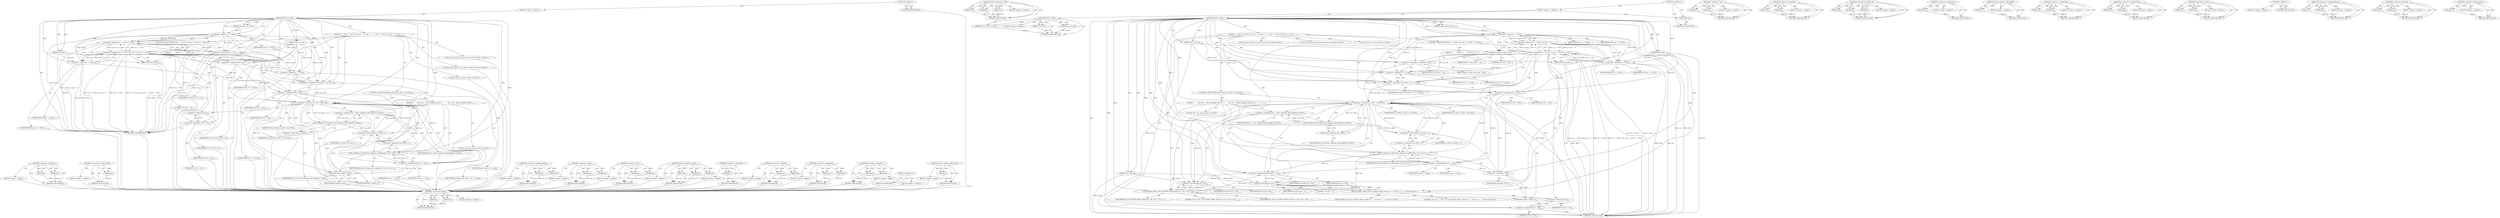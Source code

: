 digraph "&lt;operator&gt;.postIncrement" {
vulnerable_112 [label=<(METHOD,&lt;operator&gt;.lessThan)>];
vulnerable_113 [label=<(PARAM,p1)>];
vulnerable_114 [label=<(PARAM,p2)>];
vulnerable_115 [label=<(BLOCK,&lt;empty&gt;,&lt;empty&gt;)>];
vulnerable_116 [label=<(METHOD_RETURN,ANY)>];
vulnerable_136 [label=<(METHOD,&lt;operator&gt;.postIncrement)>];
vulnerable_137 [label=<(PARAM,p1)>];
vulnerable_138 [label=<(BLOCK,&lt;empty&gt;,&lt;empty&gt;)>];
vulnerable_139 [label=<(METHOD_RETURN,ANY)>];
vulnerable_6 [label=<(METHOD,&lt;global&gt;)<SUB>1</SUB>>];
vulnerable_7 [label=<(BLOCK,&lt;empty&gt;,&lt;empty&gt;)<SUB>1</SUB>>];
vulnerable_8 [label=<(METHOD,utf32_to_utf8)<SUB>1</SUB>>];
vulnerable_9 [label=<(PARAM,const char32_t* src)<SUB>1</SUB>>];
vulnerable_10 [label=<(PARAM,size_t src_len)<SUB>1</SUB>>];
vulnerable_11 [label=<(PARAM,char* dst)<SUB>1</SUB>>];
vulnerable_12 [label=<(BLOCK,{
     if (src == NULL || src_len == 0 || dst =...,{
     if (src == NULL || src_len == 0 || dst =...)<SUB>2</SUB>>];
vulnerable_13 [label=<(CONTROL_STRUCTURE,IF,if (src == NULL || src_len == 0 || dst == NULL))<SUB>3</SUB>>];
vulnerable_14 [label=<(&lt;operator&gt;.logicalOr,src == NULL || src_len == 0 || dst == NULL)<SUB>3</SUB>>];
vulnerable_15 [label=<(&lt;operator&gt;.logicalOr,src == NULL || src_len == 0)<SUB>3</SUB>>];
vulnerable_16 [label=<(&lt;operator&gt;.equals,src == NULL)<SUB>3</SUB>>];
vulnerable_17 [label=<(IDENTIFIER,src,src == NULL)<SUB>3</SUB>>];
vulnerable_18 [label=<(IDENTIFIER,NULL,src == NULL)<SUB>3</SUB>>];
vulnerable_19 [label=<(&lt;operator&gt;.equals,src_len == 0)<SUB>3</SUB>>];
vulnerable_20 [label=<(IDENTIFIER,src_len,src_len == 0)<SUB>3</SUB>>];
vulnerable_21 [label=<(LITERAL,0,src_len == 0)<SUB>3</SUB>>];
vulnerable_22 [label=<(&lt;operator&gt;.equals,dst == NULL)<SUB>3</SUB>>];
vulnerable_23 [label=<(IDENTIFIER,dst,dst == NULL)<SUB>3</SUB>>];
vulnerable_24 [label=<(IDENTIFIER,NULL,dst == NULL)<SUB>3</SUB>>];
vulnerable_25 [label=<(BLOCK,{
         return;
 },{
         return;
 })<SUB>3</SUB>>];
vulnerable_26 [label=<(RETURN,return;,return;)<SUB>4</SUB>>];
vulnerable_27 [label="<(LOCAL,const char32_t* cur_utf32: char32_t*)<SUB>7</SUB>>"];
vulnerable_28 [label=<(&lt;operator&gt;.assignment,*cur_utf32 = src)<SUB>7</SUB>>];
vulnerable_29 [label=<(IDENTIFIER,cur_utf32,*cur_utf32 = src)<SUB>7</SUB>>];
vulnerable_30 [label=<(IDENTIFIER,src,*cur_utf32 = src)<SUB>7</SUB>>];
vulnerable_31 [label="<(LOCAL,const char32_t* end_utf32: char32_t*)<SUB>8</SUB>>"];
vulnerable_32 [label=<(&lt;operator&gt;.assignment,*end_utf32 = src + src_len)<SUB>8</SUB>>];
vulnerable_33 [label=<(IDENTIFIER,end_utf32,*end_utf32 = src + src_len)<SUB>8</SUB>>];
vulnerable_34 [label=<(&lt;operator&gt;.addition,src + src_len)<SUB>8</SUB>>];
vulnerable_35 [label=<(IDENTIFIER,src,src + src_len)<SUB>8</SUB>>];
vulnerable_36 [label=<(IDENTIFIER,src_len,src + src_len)<SUB>8</SUB>>];
vulnerable_37 [label="<(LOCAL,char* cur: char*)<SUB>10</SUB>>"];
vulnerable_38 [label=<(&lt;operator&gt;.assignment,*cur = dst)<SUB>10</SUB>>];
vulnerable_39 [label=<(IDENTIFIER,cur,*cur = dst)<SUB>10</SUB>>];
vulnerable_40 [label=<(IDENTIFIER,dst,*cur = dst)<SUB>10</SUB>>];
vulnerable_41 [label=<(CONTROL_STRUCTURE,WHILE,while (cur_utf32 &lt; end_utf32))<SUB>11</SUB>>];
vulnerable_42 [label=<(&lt;operator&gt;.lessThan,cur_utf32 &lt; end_utf32)<SUB>11</SUB>>];
vulnerable_43 [label=<(IDENTIFIER,cur_utf32,cur_utf32 &lt; end_utf32)<SUB>11</SUB>>];
vulnerable_44 [label=<(IDENTIFIER,end_utf32,cur_utf32 &lt; end_utf32)<SUB>11</SUB>>];
vulnerable_45 [label=<(BLOCK,{
         size_t len = utf32_codepoint_utf8_le...,{
         size_t len = utf32_codepoint_utf8_le...)<SUB>11</SUB>>];
vulnerable_46 [label="<(LOCAL,size_t len: size_t)<SUB>12</SUB>>"];
vulnerable_47 [label=<(&lt;operator&gt;.assignment,len = utf32_codepoint_utf8_length(*cur_utf32))<SUB>12</SUB>>];
vulnerable_48 [label=<(IDENTIFIER,len,len = utf32_codepoint_utf8_length(*cur_utf32))<SUB>12</SUB>>];
vulnerable_49 [label=<(utf32_codepoint_utf8_length,utf32_codepoint_utf8_length(*cur_utf32))<SUB>12</SUB>>];
vulnerable_50 [label=<(&lt;operator&gt;.indirection,*cur_utf32)<SUB>12</SUB>>];
vulnerable_51 [label=<(IDENTIFIER,cur_utf32,utf32_codepoint_utf8_length(*cur_utf32))<SUB>12</SUB>>];
vulnerable_52 [label=<(utf32_codepoint_to_utf8,utf32_codepoint_to_utf8((uint8_t *)cur, *cur_ut...)<SUB>13</SUB>>];
vulnerable_53 [label=<(&lt;operator&gt;.cast,(uint8_t *)cur)<SUB>13</SUB>>];
vulnerable_54 [label=<(UNKNOWN,uint8_t *,uint8_t *)<SUB>13</SUB>>];
vulnerable_55 [label=<(IDENTIFIER,cur,(uint8_t *)cur)<SUB>13</SUB>>];
vulnerable_56 [label=<(&lt;operator&gt;.indirection,*cur_utf32++)<SUB>13</SUB>>];
vulnerable_57 [label=<(&lt;operator&gt;.postIncrement,cur_utf32++)<SUB>13</SUB>>];
vulnerable_58 [label=<(IDENTIFIER,cur_utf32,cur_utf32++)<SUB>13</SUB>>];
vulnerable_59 [label=<(IDENTIFIER,len,utf32_codepoint_to_utf8((uint8_t *)cur, *cur_ut...)<SUB>13</SUB>>];
vulnerable_60 [label=<(&lt;operator&gt;.assignmentPlus,cur += len)<SUB>14</SUB>>];
vulnerable_61 [label=<(IDENTIFIER,cur,cur += len)<SUB>14</SUB>>];
vulnerable_62 [label=<(IDENTIFIER,len,cur += len)<SUB>14</SUB>>];
vulnerable_63 [label=<(&lt;operator&gt;.assignment,*cur = '\0')<SUB>16</SUB>>];
vulnerable_64 [label=<(&lt;operator&gt;.indirection,*cur)<SUB>16</SUB>>];
vulnerable_65 [label=<(IDENTIFIER,cur,*cur = '\0')<SUB>16</SUB>>];
vulnerable_66 [label=<(LITERAL,'\0',*cur = '\0')<SUB>16</SUB>>];
vulnerable_67 [label=<(METHOD_RETURN,void)<SUB>1</SUB>>];
vulnerable_69 [label=<(METHOD_RETURN,ANY)<SUB>1</SUB>>];
vulnerable_140 [label=<(METHOD,&lt;operator&gt;.assignmentPlus)>];
vulnerable_141 [label=<(PARAM,p1)>];
vulnerable_142 [label=<(PARAM,p2)>];
vulnerable_143 [label=<(BLOCK,&lt;empty&gt;,&lt;empty&gt;)>];
vulnerable_144 [label=<(METHOD_RETURN,ANY)>];
vulnerable_97 [label=<(METHOD,&lt;operator&gt;.equals)>];
vulnerable_98 [label=<(PARAM,p1)>];
vulnerable_99 [label=<(PARAM,p2)>];
vulnerable_100 [label=<(BLOCK,&lt;empty&gt;,&lt;empty&gt;)>];
vulnerable_101 [label=<(METHOD_RETURN,ANY)>];
vulnerable_131 [label=<(METHOD,&lt;operator&gt;.cast)>];
vulnerable_132 [label=<(PARAM,p1)>];
vulnerable_133 [label=<(PARAM,p2)>];
vulnerable_134 [label=<(BLOCK,&lt;empty&gt;,&lt;empty&gt;)>];
vulnerable_135 [label=<(METHOD_RETURN,ANY)>];
vulnerable_125 [label=<(METHOD,utf32_codepoint_to_utf8)>];
vulnerable_126 [label=<(PARAM,p1)>];
vulnerable_127 [label=<(PARAM,p2)>];
vulnerable_128 [label=<(PARAM,p3)>];
vulnerable_129 [label=<(BLOCK,&lt;empty&gt;,&lt;empty&gt;)>];
vulnerable_130 [label=<(METHOD_RETURN,ANY)>];
vulnerable_121 [label=<(METHOD,&lt;operator&gt;.indirection)>];
vulnerable_122 [label=<(PARAM,p1)>];
vulnerable_123 [label=<(BLOCK,&lt;empty&gt;,&lt;empty&gt;)>];
vulnerable_124 [label=<(METHOD_RETURN,ANY)>];
vulnerable_107 [label=<(METHOD,&lt;operator&gt;.addition)>];
vulnerable_108 [label=<(PARAM,p1)>];
vulnerable_109 [label=<(PARAM,p2)>];
vulnerable_110 [label=<(BLOCK,&lt;empty&gt;,&lt;empty&gt;)>];
vulnerable_111 [label=<(METHOD_RETURN,ANY)>];
vulnerable_102 [label=<(METHOD,&lt;operator&gt;.assignment)>];
vulnerable_103 [label=<(PARAM,p1)>];
vulnerable_104 [label=<(PARAM,p2)>];
vulnerable_105 [label=<(BLOCK,&lt;empty&gt;,&lt;empty&gt;)>];
vulnerable_106 [label=<(METHOD_RETURN,ANY)>];
vulnerable_92 [label=<(METHOD,&lt;operator&gt;.logicalOr)>];
vulnerable_93 [label=<(PARAM,p1)>];
vulnerable_94 [label=<(PARAM,p2)>];
vulnerable_95 [label=<(BLOCK,&lt;empty&gt;,&lt;empty&gt;)>];
vulnerable_96 [label=<(METHOD_RETURN,ANY)>];
vulnerable_86 [label=<(METHOD,&lt;global&gt;)<SUB>1</SUB>>];
vulnerable_87 [label=<(BLOCK,&lt;empty&gt;,&lt;empty&gt;)>];
vulnerable_88 [label=<(METHOD_RETURN,ANY)>];
vulnerable_117 [label=<(METHOD,utf32_codepoint_utf8_length)>];
vulnerable_118 [label=<(PARAM,p1)>];
vulnerable_119 [label=<(BLOCK,&lt;empty&gt;,&lt;empty&gt;)>];
vulnerable_120 [label=<(METHOD_RETURN,ANY)>];
fixed_136 [label=<(METHOD,&lt;operator&gt;.addition)>];
fixed_137 [label=<(PARAM,p1)>];
fixed_138 [label=<(PARAM,p2)>];
fixed_139 [label=<(BLOCK,&lt;empty&gt;,&lt;empty&gt;)>];
fixed_140 [label=<(METHOD_RETURN,ANY)>];
fixed_160 [label=<(METHOD,utf32_codepoint_to_utf8)>];
fixed_161 [label=<(PARAM,p1)>];
fixed_162 [label=<(PARAM,p2)>];
fixed_163 [label=<(PARAM,p3)>];
fixed_164 [label=<(BLOCK,&lt;empty&gt;,&lt;empty&gt;)>];
fixed_165 [label=<(METHOD_RETURN,ANY)>];
fixed_6 [label=<(METHOD,&lt;global&gt;)<SUB>1</SUB>>];
fixed_7 [label=<(BLOCK,&lt;empty&gt;,&lt;empty&gt;)<SUB>1</SUB>>];
fixed_8 [label=<(METHOD,utf32_to_utf8)<SUB>1</SUB>>];
fixed_9 [label=<(PARAM,const char32_t* src)<SUB>1</SUB>>];
fixed_10 [label=<(PARAM,size_t src_len)<SUB>1</SUB>>];
fixed_11 [label=<(PARAM,char* dst)<SUB>1</SUB>>];
fixed_12 [label=<(BLOCK,&lt;empty&gt;,&lt;empty&gt;)>];
fixed_13 [label=<(METHOD_RETURN,void)<SUB>1</SUB>>];
fixed_15 [label=<(UNKNOWN,),))<SUB>1</SUB>>];
fixed_16 [label=<(METHOD,utf32_to_utf8)<SUB>2</SUB>>];
fixed_17 [label=<(PARAM,const char32_t* src)<SUB>2</SUB>>];
fixed_18 [label=<(PARAM,size_t src_len)<SUB>2</SUB>>];
fixed_19 [label=<(PARAM,char* dst)<SUB>2</SUB>>];
fixed_20 [label=<(PARAM,size_t dst_len)<SUB>2</SUB>>];
fixed_21 [label=<(BLOCK,{
     if (src == NULL || src_len == 0 || dst =...,{
     if (src == NULL || src_len == 0 || dst =...)<SUB>3</SUB>>];
fixed_22 [label=<(CONTROL_STRUCTURE,IF,if (src == NULL || src_len == 0 || dst == NULL))<SUB>4</SUB>>];
fixed_23 [label=<(&lt;operator&gt;.logicalOr,src == NULL || src_len == 0 || dst == NULL)<SUB>4</SUB>>];
fixed_24 [label=<(&lt;operator&gt;.logicalOr,src == NULL || src_len == 0)<SUB>4</SUB>>];
fixed_25 [label=<(&lt;operator&gt;.equals,src == NULL)<SUB>4</SUB>>];
fixed_26 [label=<(IDENTIFIER,src,src == NULL)<SUB>4</SUB>>];
fixed_27 [label=<(IDENTIFIER,NULL,src == NULL)<SUB>4</SUB>>];
fixed_28 [label=<(&lt;operator&gt;.equals,src_len == 0)<SUB>4</SUB>>];
fixed_29 [label=<(IDENTIFIER,src_len,src_len == 0)<SUB>4</SUB>>];
fixed_30 [label=<(LITERAL,0,src_len == 0)<SUB>4</SUB>>];
fixed_31 [label=<(&lt;operator&gt;.equals,dst == NULL)<SUB>4</SUB>>];
fixed_32 [label=<(IDENTIFIER,dst,dst == NULL)<SUB>4</SUB>>];
fixed_33 [label=<(IDENTIFIER,NULL,dst == NULL)<SUB>4</SUB>>];
fixed_34 [label=<(BLOCK,{
         return;
 },{
         return;
 })<SUB>4</SUB>>];
fixed_35 [label=<(RETURN,return;,return;)<SUB>5</SUB>>];
fixed_36 [label="<(LOCAL,const char32_t* cur_utf32: char32_t*)<SUB>8</SUB>>"];
fixed_37 [label=<(&lt;operator&gt;.assignment,*cur_utf32 = src)<SUB>8</SUB>>];
fixed_38 [label=<(IDENTIFIER,cur_utf32,*cur_utf32 = src)<SUB>8</SUB>>];
fixed_39 [label=<(IDENTIFIER,src,*cur_utf32 = src)<SUB>8</SUB>>];
fixed_40 [label="<(LOCAL,const char32_t* end_utf32: char32_t*)<SUB>9</SUB>>"];
fixed_41 [label=<(&lt;operator&gt;.assignment,*end_utf32 = src + src_len)<SUB>9</SUB>>];
fixed_42 [label=<(IDENTIFIER,end_utf32,*end_utf32 = src + src_len)<SUB>9</SUB>>];
fixed_43 [label=<(&lt;operator&gt;.addition,src + src_len)<SUB>9</SUB>>];
fixed_44 [label=<(IDENTIFIER,src,src + src_len)<SUB>9</SUB>>];
fixed_45 [label=<(IDENTIFIER,src_len,src + src_len)<SUB>9</SUB>>];
fixed_46 [label="<(LOCAL,char* cur: char*)<SUB>11</SUB>>"];
fixed_47 [label=<(&lt;operator&gt;.assignment,*cur = dst)<SUB>11</SUB>>];
fixed_48 [label=<(IDENTIFIER,cur,*cur = dst)<SUB>11</SUB>>];
fixed_49 [label=<(IDENTIFIER,dst,*cur = dst)<SUB>11</SUB>>];
fixed_50 [label=<(CONTROL_STRUCTURE,WHILE,while (cur_utf32 &lt; end_utf32))<SUB>12</SUB>>];
fixed_51 [label=<(&lt;operator&gt;.lessThan,cur_utf32 &lt; end_utf32)<SUB>12</SUB>>];
fixed_52 [label=<(IDENTIFIER,cur_utf32,cur_utf32 &lt; end_utf32)<SUB>12</SUB>>];
fixed_53 [label=<(IDENTIFIER,end_utf32,cur_utf32 &lt; end_utf32)<SUB>12</SUB>>];
fixed_54 [label=<(BLOCK,{
         size_t len = utf32_codepoint_utf8_le...,{
         size_t len = utf32_codepoint_utf8_le...)<SUB>12</SUB>>];
fixed_55 [label="<(LOCAL,size_t len: size_t)<SUB>13</SUB>>"];
fixed_56 [label=<(&lt;operator&gt;.assignment,len = utf32_codepoint_utf8_length(*cur_utf32))<SUB>13</SUB>>];
fixed_57 [label=<(IDENTIFIER,len,len = utf32_codepoint_utf8_length(*cur_utf32))<SUB>13</SUB>>];
fixed_58 [label=<(utf32_codepoint_utf8_length,utf32_codepoint_utf8_length(*cur_utf32))<SUB>13</SUB>>];
fixed_59 [label=<(&lt;operator&gt;.indirection,*cur_utf32)<SUB>13</SUB>>];
fixed_60 [label=<(IDENTIFIER,cur_utf32,utf32_codepoint_utf8_length(*cur_utf32))<SUB>13</SUB>>];
fixed_61 [label=<(LOG_ALWAYS_FATAL_IF,LOG_ALWAYS_FATAL_IF(dst_len &lt; len, &quot;%zu &lt; %zu&quot;,...)<SUB>14</SUB>>];
fixed_62 [label=<(&lt;operator&gt;.lessThan,dst_len &lt; len)<SUB>14</SUB>>];
fixed_63 [label=<(IDENTIFIER,dst_len,dst_len &lt; len)<SUB>14</SUB>>];
fixed_64 [label=<(IDENTIFIER,len,dst_len &lt; len)<SUB>14</SUB>>];
fixed_65 [label=<(LITERAL,&quot;%zu &lt; %zu&quot;,LOG_ALWAYS_FATAL_IF(dst_len &lt; len, &quot;%zu &lt; %zu&quot;,...)<SUB>14</SUB>>];
fixed_66 [label=<(IDENTIFIER,dst_len,LOG_ALWAYS_FATAL_IF(dst_len &lt; len, &quot;%zu &lt; %zu&quot;,...)<SUB>14</SUB>>];
fixed_67 [label=<(IDENTIFIER,len,LOG_ALWAYS_FATAL_IF(dst_len &lt; len, &quot;%zu &lt; %zu&quot;,...)<SUB>14</SUB>>];
fixed_68 [label=<(utf32_codepoint_to_utf8,utf32_codepoint_to_utf8((uint8_t *)cur, *cur_ut...)<SUB>15</SUB>>];
fixed_69 [label=<(&lt;operator&gt;.cast,(uint8_t *)cur)<SUB>15</SUB>>];
fixed_70 [label=<(UNKNOWN,uint8_t *,uint8_t *)<SUB>15</SUB>>];
fixed_71 [label=<(IDENTIFIER,cur,(uint8_t *)cur)<SUB>15</SUB>>];
fixed_72 [label=<(&lt;operator&gt;.indirection,*cur_utf32++)<SUB>15</SUB>>];
fixed_73 [label=<(&lt;operator&gt;.postIncrement,cur_utf32++)<SUB>15</SUB>>];
fixed_74 [label=<(IDENTIFIER,cur_utf32,cur_utf32++)<SUB>15</SUB>>];
fixed_75 [label=<(IDENTIFIER,len,utf32_codepoint_to_utf8((uint8_t *)cur, *cur_ut...)<SUB>15</SUB>>];
fixed_76 [label=<(&lt;operator&gt;.assignmentPlus,cur += len)<SUB>16</SUB>>];
fixed_77 [label=<(IDENTIFIER,cur,cur += len)<SUB>16</SUB>>];
fixed_78 [label=<(IDENTIFIER,len,cur += len)<SUB>16</SUB>>];
fixed_79 [label=<(&lt;operator&gt;.assignmentMinus,dst_len -= len)<SUB>17</SUB>>];
fixed_80 [label=<(IDENTIFIER,dst_len,dst_len -= len)<SUB>17</SUB>>];
fixed_81 [label=<(IDENTIFIER,len,dst_len -= len)<SUB>17</SUB>>];
fixed_82 [label="<(LOG_ALWAYS_FATAL_IF,LOG_ALWAYS_FATAL_IF(dst_len &lt; 1, &quot;dst_len &lt; 1: ...)<SUB>19</SUB>>"];
fixed_83 [label=<(&lt;operator&gt;.lessThan,dst_len &lt; 1)<SUB>19</SUB>>];
fixed_84 [label=<(IDENTIFIER,dst_len,dst_len &lt; 1)<SUB>19</SUB>>];
fixed_85 [label=<(LITERAL,1,dst_len &lt; 1)<SUB>19</SUB>>];
fixed_86 [label="<(LITERAL,&quot;dst_len &lt; 1: %zu &lt; 1&quot;,LOG_ALWAYS_FATAL_IF(dst_len &lt; 1, &quot;dst_len &lt; 1: ...)<SUB>19</SUB>>"];
fixed_87 [label="<(IDENTIFIER,dst_len,LOG_ALWAYS_FATAL_IF(dst_len &lt; 1, &quot;dst_len &lt; 1: ...)<SUB>19</SUB>>"];
fixed_88 [label=<(&lt;operator&gt;.assignment,*cur = '\0')<SUB>20</SUB>>];
fixed_89 [label=<(&lt;operator&gt;.indirection,*cur)<SUB>20</SUB>>];
fixed_90 [label=<(IDENTIFIER,cur,*cur = '\0')<SUB>20</SUB>>];
fixed_91 [label=<(LITERAL,'\0',*cur = '\0')<SUB>20</SUB>>];
fixed_92 [label=<(METHOD_RETURN,void)<SUB>2</SUB>>];
fixed_94 [label=<(METHOD_RETURN,ANY)<SUB>1</SUB>>];
fixed_166 [label=<(METHOD,&lt;operator&gt;.cast)>];
fixed_167 [label=<(PARAM,p1)>];
fixed_168 [label=<(PARAM,p2)>];
fixed_169 [label=<(BLOCK,&lt;empty&gt;,&lt;empty&gt;)>];
fixed_170 [label=<(METHOD_RETURN,ANY)>];
fixed_121 [label=<(METHOD,&lt;operator&gt;.logicalOr)>];
fixed_122 [label=<(PARAM,p1)>];
fixed_123 [label=<(PARAM,p2)>];
fixed_124 [label=<(BLOCK,&lt;empty&gt;,&lt;empty&gt;)>];
fixed_125 [label=<(METHOD_RETURN,ANY)>];
fixed_154 [label=<(METHOD,LOG_ALWAYS_FATAL_IF)>];
fixed_155 [label=<(PARAM,p1)>];
fixed_156 [label=<(PARAM,p2)>];
fixed_157 [label=<(PARAM,p3)>];
fixed_158 [label=<(BLOCK,&lt;empty&gt;,&lt;empty&gt;)>];
fixed_159 [label=<(METHOD_RETURN,ANY)>];
fixed_150 [label=<(METHOD,&lt;operator&gt;.indirection)>];
fixed_151 [label=<(PARAM,p1)>];
fixed_152 [label=<(BLOCK,&lt;empty&gt;,&lt;empty&gt;)>];
fixed_153 [label=<(METHOD_RETURN,ANY)>];
fixed_146 [label=<(METHOD,utf32_codepoint_utf8_length)>];
fixed_147 [label=<(PARAM,p1)>];
fixed_148 [label=<(BLOCK,&lt;empty&gt;,&lt;empty&gt;)>];
fixed_149 [label=<(METHOD_RETURN,ANY)>];
fixed_131 [label=<(METHOD,&lt;operator&gt;.assignment)>];
fixed_132 [label=<(PARAM,p1)>];
fixed_133 [label=<(PARAM,p2)>];
fixed_134 [label=<(BLOCK,&lt;empty&gt;,&lt;empty&gt;)>];
fixed_135 [label=<(METHOD_RETURN,ANY)>];
fixed_175 [label=<(METHOD,&lt;operator&gt;.assignmentPlus)>];
fixed_176 [label=<(PARAM,p1)>];
fixed_177 [label=<(PARAM,p2)>];
fixed_178 [label=<(BLOCK,&lt;empty&gt;,&lt;empty&gt;)>];
fixed_179 [label=<(METHOD_RETURN,ANY)>];
fixed_126 [label=<(METHOD,&lt;operator&gt;.equals)>];
fixed_127 [label=<(PARAM,p1)>];
fixed_128 [label=<(PARAM,p2)>];
fixed_129 [label=<(BLOCK,&lt;empty&gt;,&lt;empty&gt;)>];
fixed_130 [label=<(METHOD_RETURN,ANY)>];
fixed_115 [label=<(METHOD,&lt;global&gt;)<SUB>1</SUB>>];
fixed_116 [label=<(BLOCK,&lt;empty&gt;,&lt;empty&gt;)>];
fixed_117 [label=<(METHOD_RETURN,ANY)>];
fixed_180 [label=<(METHOD,&lt;operator&gt;.assignmentMinus)>];
fixed_181 [label=<(PARAM,p1)>];
fixed_182 [label=<(PARAM,p2)>];
fixed_183 [label=<(BLOCK,&lt;empty&gt;,&lt;empty&gt;)>];
fixed_184 [label=<(METHOD_RETURN,ANY)>];
fixed_141 [label=<(METHOD,&lt;operator&gt;.lessThan)>];
fixed_142 [label=<(PARAM,p1)>];
fixed_143 [label=<(PARAM,p2)>];
fixed_144 [label=<(BLOCK,&lt;empty&gt;,&lt;empty&gt;)>];
fixed_145 [label=<(METHOD_RETURN,ANY)>];
fixed_171 [label=<(METHOD,&lt;operator&gt;.postIncrement)>];
fixed_172 [label=<(PARAM,p1)>];
fixed_173 [label=<(BLOCK,&lt;empty&gt;,&lt;empty&gt;)>];
fixed_174 [label=<(METHOD_RETURN,ANY)>];
vulnerable_112 -> vulnerable_113  [key=0, label="AST: "];
vulnerable_112 -> vulnerable_113  [key=1, label="DDG: "];
vulnerable_112 -> vulnerable_115  [key=0, label="AST: "];
vulnerable_112 -> vulnerable_114  [key=0, label="AST: "];
vulnerable_112 -> vulnerable_114  [key=1, label="DDG: "];
vulnerable_112 -> vulnerable_116  [key=0, label="AST: "];
vulnerable_112 -> vulnerable_116  [key=1, label="CFG: "];
vulnerable_113 -> vulnerable_116  [key=0, label="DDG: p1"];
vulnerable_114 -> vulnerable_116  [key=0, label="DDG: p2"];
vulnerable_115 -> fixed_136  [key=0];
vulnerable_116 -> fixed_136  [key=0];
vulnerable_136 -> vulnerable_137  [key=0, label="AST: "];
vulnerable_136 -> vulnerable_137  [key=1, label="DDG: "];
vulnerable_136 -> vulnerable_138  [key=0, label="AST: "];
vulnerable_136 -> vulnerable_139  [key=0, label="AST: "];
vulnerable_136 -> vulnerable_139  [key=1, label="CFG: "];
vulnerable_137 -> vulnerable_139  [key=0, label="DDG: p1"];
vulnerable_138 -> fixed_136  [key=0];
vulnerable_139 -> fixed_136  [key=0];
vulnerable_6 -> vulnerable_7  [key=0, label="AST: "];
vulnerable_6 -> vulnerable_69  [key=0, label="AST: "];
vulnerable_6 -> vulnerable_69  [key=1, label="CFG: "];
vulnerable_7 -> vulnerable_8  [key=0, label="AST: "];
vulnerable_8 -> vulnerable_9  [key=0, label="AST: "];
vulnerable_8 -> vulnerable_9  [key=1, label="DDG: "];
vulnerable_8 -> vulnerable_10  [key=0, label="AST: "];
vulnerable_8 -> vulnerable_10  [key=1, label="DDG: "];
vulnerable_8 -> vulnerable_11  [key=0, label="AST: "];
vulnerable_8 -> vulnerable_11  [key=1, label="DDG: "];
vulnerable_8 -> vulnerable_12  [key=0, label="AST: "];
vulnerable_8 -> vulnerable_67  [key=0, label="AST: "];
vulnerable_8 -> vulnerable_16  [key=0, label="CFG: "];
vulnerable_8 -> vulnerable_16  [key=1, label="DDG: "];
vulnerable_8 -> vulnerable_28  [key=0, label="DDG: "];
vulnerable_8 -> vulnerable_32  [key=0, label="DDG: "];
vulnerable_8 -> vulnerable_38  [key=0, label="DDG: "];
vulnerable_8 -> vulnerable_63  [key=0, label="DDG: "];
vulnerable_8 -> vulnerable_26  [key=0, label="DDG: "];
vulnerable_8 -> vulnerable_34  [key=0, label="DDG: "];
vulnerable_8 -> vulnerable_42  [key=0, label="DDG: "];
vulnerable_8 -> vulnerable_60  [key=0, label="DDG: "];
vulnerable_8 -> vulnerable_22  [key=0, label="DDG: "];
vulnerable_8 -> vulnerable_52  [key=0, label="DDG: "];
vulnerable_8 -> vulnerable_19  [key=0, label="DDG: "];
vulnerable_8 -> vulnerable_53  [key=0, label="DDG: "];
vulnerable_8 -> vulnerable_57  [key=0, label="DDG: "];
vulnerable_9 -> vulnerable_16  [key=0, label="DDG: src"];
vulnerable_10 -> vulnerable_67  [key=0, label="DDG: src_len"];
vulnerable_10 -> vulnerable_32  [key=0, label="DDG: src_len"];
vulnerable_10 -> vulnerable_34  [key=0, label="DDG: src_len"];
vulnerable_10 -> vulnerable_19  [key=0, label="DDG: src_len"];
vulnerable_11 -> vulnerable_67  [key=0, label="DDG: dst"];
vulnerable_11 -> vulnerable_38  [key=0, label="DDG: dst"];
vulnerable_11 -> vulnerable_22  [key=0, label="DDG: dst"];
vulnerable_12 -> vulnerable_13  [key=0, label="AST: "];
vulnerable_12 -> vulnerable_27  [key=0, label="AST: "];
vulnerable_12 -> vulnerable_28  [key=0, label="AST: "];
vulnerable_12 -> vulnerable_31  [key=0, label="AST: "];
vulnerable_12 -> vulnerable_32  [key=0, label="AST: "];
vulnerable_12 -> vulnerable_37  [key=0, label="AST: "];
vulnerable_12 -> vulnerable_38  [key=0, label="AST: "];
vulnerable_12 -> vulnerable_41  [key=0, label="AST: "];
vulnerable_12 -> vulnerable_63  [key=0, label="AST: "];
vulnerable_13 -> vulnerable_14  [key=0, label="AST: "];
vulnerable_13 -> vulnerable_25  [key=0, label="AST: "];
vulnerable_14 -> vulnerable_15  [key=0, label="AST: "];
vulnerable_14 -> vulnerable_22  [key=0, label="AST: "];
vulnerable_14 -> vulnerable_26  [key=0, label="CFG: "];
vulnerable_14 -> vulnerable_26  [key=1, label="CDG: "];
vulnerable_14 -> vulnerable_28  [key=0, label="CFG: "];
vulnerable_14 -> vulnerable_28  [key=1, label="CDG: "];
vulnerable_14 -> vulnerable_67  [key=0, label="DDG: src == NULL || src_len == 0"];
vulnerable_14 -> vulnerable_67  [key=1, label="DDG: dst == NULL"];
vulnerable_14 -> vulnerable_67  [key=2, label="DDG: src == NULL || src_len == 0 || dst == NULL"];
vulnerable_14 -> vulnerable_34  [key=0, label="CDG: "];
vulnerable_14 -> vulnerable_32  [key=0, label="CDG: "];
vulnerable_14 -> vulnerable_64  [key=0, label="CDG: "];
vulnerable_14 -> vulnerable_42  [key=0, label="CDG: "];
vulnerable_14 -> vulnerable_38  [key=0, label="CDG: "];
vulnerable_14 -> vulnerable_63  [key=0, label="CDG: "];
vulnerable_15 -> vulnerable_16  [key=0, label="AST: "];
vulnerable_15 -> vulnerable_19  [key=0, label="AST: "];
vulnerable_15 -> vulnerable_14  [key=0, label="CFG: "];
vulnerable_15 -> vulnerable_14  [key=1, label="DDG: src == NULL"];
vulnerable_15 -> vulnerable_14  [key=2, label="DDG: src_len == 0"];
vulnerable_15 -> vulnerable_22  [key=0, label="CFG: "];
vulnerable_15 -> vulnerable_22  [key=1, label="CDG: "];
vulnerable_15 -> vulnerable_67  [key=0, label="DDG: src == NULL"];
vulnerable_15 -> vulnerable_67  [key=1, label="DDG: src_len == 0"];
vulnerable_16 -> vulnerable_17  [key=0, label="AST: "];
vulnerable_16 -> vulnerable_18  [key=0, label="AST: "];
vulnerable_16 -> vulnerable_15  [key=0, label="CFG: "];
vulnerable_16 -> vulnerable_15  [key=1, label="DDG: src"];
vulnerable_16 -> vulnerable_15  [key=2, label="DDG: NULL"];
vulnerable_16 -> vulnerable_19  [key=0, label="CFG: "];
vulnerable_16 -> vulnerable_19  [key=1, label="CDG: "];
vulnerable_16 -> vulnerable_67  [key=0, label="DDG: src"];
vulnerable_16 -> vulnerable_67  [key=1, label="DDG: NULL"];
vulnerable_16 -> vulnerable_28  [key=0, label="DDG: src"];
vulnerable_16 -> vulnerable_32  [key=0, label="DDG: src"];
vulnerable_16 -> vulnerable_34  [key=0, label="DDG: src"];
vulnerable_16 -> vulnerable_22  [key=0, label="DDG: NULL"];
vulnerable_17 -> fixed_136  [key=0];
vulnerable_18 -> fixed_136  [key=0];
vulnerable_19 -> vulnerable_20  [key=0, label="AST: "];
vulnerable_19 -> vulnerable_21  [key=0, label="AST: "];
vulnerable_19 -> vulnerable_15  [key=0, label="CFG: "];
vulnerable_19 -> vulnerable_15  [key=1, label="DDG: src_len"];
vulnerable_19 -> vulnerable_15  [key=2, label="DDG: 0"];
vulnerable_19 -> vulnerable_67  [key=0, label="DDG: src_len"];
vulnerable_19 -> vulnerable_32  [key=0, label="DDG: src_len"];
vulnerable_19 -> vulnerable_34  [key=0, label="DDG: src_len"];
vulnerable_20 -> fixed_136  [key=0];
vulnerable_21 -> fixed_136  [key=0];
vulnerable_22 -> vulnerable_23  [key=0, label="AST: "];
vulnerable_22 -> vulnerable_24  [key=0, label="AST: "];
vulnerable_22 -> vulnerable_14  [key=0, label="CFG: "];
vulnerable_22 -> vulnerable_14  [key=1, label="DDG: dst"];
vulnerable_22 -> vulnerable_14  [key=2, label="DDG: NULL"];
vulnerable_22 -> vulnerable_67  [key=0, label="DDG: dst"];
vulnerable_22 -> vulnerable_67  [key=1, label="DDG: NULL"];
vulnerable_22 -> vulnerable_38  [key=0, label="DDG: dst"];
vulnerable_23 -> fixed_136  [key=0];
vulnerable_24 -> fixed_136  [key=0];
vulnerable_25 -> vulnerable_26  [key=0, label="AST: "];
vulnerable_26 -> vulnerable_67  [key=0, label="CFG: "];
vulnerable_26 -> vulnerable_67  [key=1, label="DDG: &lt;RET&gt;"];
vulnerable_27 -> fixed_136  [key=0];
vulnerable_28 -> vulnerable_29  [key=0, label="AST: "];
vulnerable_28 -> vulnerable_30  [key=0, label="AST: "];
vulnerable_28 -> vulnerable_34  [key=0, label="CFG: "];
vulnerable_28 -> vulnerable_42  [key=0, label="DDG: cur_utf32"];
vulnerable_29 -> fixed_136  [key=0];
vulnerable_30 -> fixed_136  [key=0];
vulnerable_31 -> fixed_136  [key=0];
vulnerable_32 -> vulnerable_33  [key=0, label="AST: "];
vulnerable_32 -> vulnerable_34  [key=0, label="AST: "];
vulnerable_32 -> vulnerable_38  [key=0, label="CFG: "];
vulnerable_32 -> vulnerable_42  [key=0, label="DDG: end_utf32"];
vulnerable_33 -> fixed_136  [key=0];
vulnerable_34 -> vulnerable_35  [key=0, label="AST: "];
vulnerable_34 -> vulnerable_36  [key=0, label="AST: "];
vulnerable_34 -> vulnerable_32  [key=0, label="CFG: "];
vulnerable_35 -> fixed_136  [key=0];
vulnerable_36 -> fixed_136  [key=0];
vulnerable_37 -> fixed_136  [key=0];
vulnerable_38 -> vulnerable_39  [key=0, label="AST: "];
vulnerable_38 -> vulnerable_40  [key=0, label="AST: "];
vulnerable_38 -> vulnerable_42  [key=0, label="CFG: "];
vulnerable_38 -> vulnerable_52  [key=0, label="DDG: cur"];
vulnerable_38 -> vulnerable_60  [key=0, label="DDG: cur"];
vulnerable_38 -> vulnerable_53  [key=0, label="DDG: cur"];
vulnerable_39 -> fixed_136  [key=0];
vulnerable_40 -> fixed_136  [key=0];
vulnerable_41 -> vulnerable_42  [key=0, label="AST: "];
vulnerable_41 -> vulnerable_45  [key=0, label="AST: "];
vulnerable_42 -> vulnerable_43  [key=0, label="AST: "];
vulnerable_42 -> vulnerable_44  [key=0, label="AST: "];
vulnerable_42 -> vulnerable_50  [key=0, label="CFG: "];
vulnerable_42 -> vulnerable_50  [key=1, label="CDG: "];
vulnerable_42 -> vulnerable_64  [key=0, label="CFG: "];
vulnerable_42 -> vulnerable_57  [key=0, label="DDG: cur_utf32"];
vulnerable_42 -> vulnerable_57  [key=1, label="CDG: "];
vulnerable_42 -> vulnerable_47  [key=0, label="CDG: "];
vulnerable_42 -> vulnerable_49  [key=0, label="CDG: "];
vulnerable_42 -> vulnerable_60  [key=0, label="CDG: "];
vulnerable_42 -> vulnerable_42  [key=0, label="CDG: "];
vulnerable_42 -> vulnerable_52  [key=0, label="CDG: "];
vulnerable_42 -> vulnerable_53  [key=0, label="CDG: "];
vulnerable_42 -> vulnerable_56  [key=0, label="CDG: "];
vulnerable_42 -> vulnerable_54  [key=0, label="CDG: "];
vulnerable_43 -> fixed_136  [key=0];
vulnerable_44 -> fixed_136  [key=0];
vulnerable_45 -> vulnerable_46  [key=0, label="AST: "];
vulnerable_45 -> vulnerable_47  [key=0, label="AST: "];
vulnerable_45 -> vulnerable_52  [key=0, label="AST: "];
vulnerable_45 -> vulnerable_60  [key=0, label="AST: "];
vulnerable_46 -> fixed_136  [key=0];
vulnerable_47 -> vulnerable_48  [key=0, label="AST: "];
vulnerable_47 -> vulnerable_49  [key=0, label="AST: "];
vulnerable_47 -> vulnerable_54  [key=0, label="CFG: "];
vulnerable_47 -> vulnerable_52  [key=0, label="DDG: len"];
vulnerable_48 -> fixed_136  [key=0];
vulnerable_49 -> vulnerable_50  [key=0, label="AST: "];
vulnerable_49 -> vulnerable_47  [key=0, label="CFG: "];
vulnerable_49 -> vulnerable_47  [key=1, label="DDG: *cur_utf32"];
vulnerable_49 -> vulnerable_42  [key=0, label="DDG: *cur_utf32"];
vulnerable_49 -> vulnerable_57  [key=0, label="DDG: *cur_utf32"];
vulnerable_50 -> vulnerable_51  [key=0, label="AST: "];
vulnerable_50 -> vulnerable_49  [key=0, label="CFG: "];
vulnerable_51 -> fixed_136  [key=0];
vulnerable_52 -> vulnerable_53  [key=0, label="AST: "];
vulnerable_52 -> vulnerable_56  [key=0, label="AST: "];
vulnerable_52 -> vulnerable_59  [key=0, label="AST: "];
vulnerable_52 -> vulnerable_60  [key=0, label="CFG: "];
vulnerable_52 -> vulnerable_60  [key=1, label="DDG: len"];
vulnerable_53 -> vulnerable_54  [key=0, label="AST: "];
vulnerable_53 -> vulnerable_55  [key=0, label="AST: "];
vulnerable_53 -> vulnerable_57  [key=0, label="CFG: "];
vulnerable_54 -> vulnerable_53  [key=0, label="CFG: "];
vulnerable_55 -> fixed_136  [key=0];
vulnerable_56 -> vulnerable_57  [key=0, label="AST: "];
vulnerable_56 -> vulnerable_52  [key=0, label="CFG: "];
vulnerable_57 -> vulnerable_58  [key=0, label="AST: "];
vulnerable_57 -> vulnerable_56  [key=0, label="CFG: "];
vulnerable_57 -> vulnerable_42  [key=0, label="DDG: cur_utf32"];
vulnerable_58 -> fixed_136  [key=0];
vulnerable_59 -> fixed_136  [key=0];
vulnerable_60 -> vulnerable_61  [key=0, label="AST: "];
vulnerable_60 -> vulnerable_62  [key=0, label="AST: "];
vulnerable_60 -> vulnerable_42  [key=0, label="CFG: "];
vulnerable_60 -> vulnerable_52  [key=0, label="DDG: cur"];
vulnerable_60 -> vulnerable_53  [key=0, label="DDG: cur"];
vulnerable_61 -> fixed_136  [key=0];
vulnerable_62 -> fixed_136  [key=0];
vulnerable_63 -> vulnerable_64  [key=0, label="AST: "];
vulnerable_63 -> vulnerable_66  [key=0, label="AST: "];
vulnerable_63 -> vulnerable_67  [key=0, label="CFG: "];
vulnerable_64 -> vulnerable_65  [key=0, label="AST: "];
vulnerable_64 -> vulnerable_63  [key=0, label="CFG: "];
vulnerable_65 -> fixed_136  [key=0];
vulnerable_66 -> fixed_136  [key=0];
vulnerable_67 -> fixed_136  [key=0];
vulnerable_69 -> fixed_136  [key=0];
vulnerable_140 -> vulnerable_141  [key=0, label="AST: "];
vulnerable_140 -> vulnerable_141  [key=1, label="DDG: "];
vulnerable_140 -> vulnerable_143  [key=0, label="AST: "];
vulnerable_140 -> vulnerable_142  [key=0, label="AST: "];
vulnerable_140 -> vulnerable_142  [key=1, label="DDG: "];
vulnerable_140 -> vulnerable_144  [key=0, label="AST: "];
vulnerable_140 -> vulnerable_144  [key=1, label="CFG: "];
vulnerable_141 -> vulnerable_144  [key=0, label="DDG: p1"];
vulnerable_142 -> vulnerable_144  [key=0, label="DDG: p2"];
vulnerable_143 -> fixed_136  [key=0];
vulnerable_144 -> fixed_136  [key=0];
vulnerable_97 -> vulnerable_98  [key=0, label="AST: "];
vulnerable_97 -> vulnerable_98  [key=1, label="DDG: "];
vulnerable_97 -> vulnerable_100  [key=0, label="AST: "];
vulnerable_97 -> vulnerable_99  [key=0, label="AST: "];
vulnerable_97 -> vulnerable_99  [key=1, label="DDG: "];
vulnerable_97 -> vulnerable_101  [key=0, label="AST: "];
vulnerable_97 -> vulnerable_101  [key=1, label="CFG: "];
vulnerable_98 -> vulnerable_101  [key=0, label="DDG: p1"];
vulnerable_99 -> vulnerable_101  [key=0, label="DDG: p2"];
vulnerable_100 -> fixed_136  [key=0];
vulnerable_101 -> fixed_136  [key=0];
vulnerable_131 -> vulnerable_132  [key=0, label="AST: "];
vulnerable_131 -> vulnerable_132  [key=1, label="DDG: "];
vulnerable_131 -> vulnerable_134  [key=0, label="AST: "];
vulnerable_131 -> vulnerable_133  [key=0, label="AST: "];
vulnerable_131 -> vulnerable_133  [key=1, label="DDG: "];
vulnerable_131 -> vulnerable_135  [key=0, label="AST: "];
vulnerable_131 -> vulnerable_135  [key=1, label="CFG: "];
vulnerable_132 -> vulnerable_135  [key=0, label="DDG: p1"];
vulnerable_133 -> vulnerable_135  [key=0, label="DDG: p2"];
vulnerable_134 -> fixed_136  [key=0];
vulnerable_135 -> fixed_136  [key=0];
vulnerable_125 -> vulnerable_126  [key=0, label="AST: "];
vulnerable_125 -> vulnerable_126  [key=1, label="DDG: "];
vulnerable_125 -> vulnerable_129  [key=0, label="AST: "];
vulnerable_125 -> vulnerable_127  [key=0, label="AST: "];
vulnerable_125 -> vulnerable_127  [key=1, label="DDG: "];
vulnerable_125 -> vulnerable_130  [key=0, label="AST: "];
vulnerable_125 -> vulnerable_130  [key=1, label="CFG: "];
vulnerable_125 -> vulnerable_128  [key=0, label="AST: "];
vulnerable_125 -> vulnerable_128  [key=1, label="DDG: "];
vulnerable_126 -> vulnerable_130  [key=0, label="DDG: p1"];
vulnerable_127 -> vulnerable_130  [key=0, label="DDG: p2"];
vulnerable_128 -> vulnerable_130  [key=0, label="DDG: p3"];
vulnerable_129 -> fixed_136  [key=0];
vulnerable_130 -> fixed_136  [key=0];
vulnerable_121 -> vulnerable_122  [key=0, label="AST: "];
vulnerable_121 -> vulnerable_122  [key=1, label="DDG: "];
vulnerable_121 -> vulnerable_123  [key=0, label="AST: "];
vulnerable_121 -> vulnerable_124  [key=0, label="AST: "];
vulnerable_121 -> vulnerable_124  [key=1, label="CFG: "];
vulnerable_122 -> vulnerable_124  [key=0, label="DDG: p1"];
vulnerable_123 -> fixed_136  [key=0];
vulnerable_124 -> fixed_136  [key=0];
vulnerable_107 -> vulnerable_108  [key=0, label="AST: "];
vulnerable_107 -> vulnerable_108  [key=1, label="DDG: "];
vulnerable_107 -> vulnerable_110  [key=0, label="AST: "];
vulnerable_107 -> vulnerable_109  [key=0, label="AST: "];
vulnerable_107 -> vulnerable_109  [key=1, label="DDG: "];
vulnerable_107 -> vulnerable_111  [key=0, label="AST: "];
vulnerable_107 -> vulnerable_111  [key=1, label="CFG: "];
vulnerable_108 -> vulnerable_111  [key=0, label="DDG: p1"];
vulnerable_109 -> vulnerable_111  [key=0, label="DDG: p2"];
vulnerable_110 -> fixed_136  [key=0];
vulnerable_111 -> fixed_136  [key=0];
vulnerable_102 -> vulnerable_103  [key=0, label="AST: "];
vulnerable_102 -> vulnerable_103  [key=1, label="DDG: "];
vulnerable_102 -> vulnerable_105  [key=0, label="AST: "];
vulnerable_102 -> vulnerable_104  [key=0, label="AST: "];
vulnerable_102 -> vulnerable_104  [key=1, label="DDG: "];
vulnerable_102 -> vulnerable_106  [key=0, label="AST: "];
vulnerable_102 -> vulnerable_106  [key=1, label="CFG: "];
vulnerable_103 -> vulnerable_106  [key=0, label="DDG: p1"];
vulnerable_104 -> vulnerable_106  [key=0, label="DDG: p2"];
vulnerable_105 -> fixed_136  [key=0];
vulnerable_106 -> fixed_136  [key=0];
vulnerable_92 -> vulnerable_93  [key=0, label="AST: "];
vulnerable_92 -> vulnerable_93  [key=1, label="DDG: "];
vulnerable_92 -> vulnerable_95  [key=0, label="AST: "];
vulnerable_92 -> vulnerable_94  [key=0, label="AST: "];
vulnerable_92 -> vulnerable_94  [key=1, label="DDG: "];
vulnerable_92 -> vulnerable_96  [key=0, label="AST: "];
vulnerable_92 -> vulnerable_96  [key=1, label="CFG: "];
vulnerable_93 -> vulnerable_96  [key=0, label="DDG: p1"];
vulnerable_94 -> vulnerable_96  [key=0, label="DDG: p2"];
vulnerable_95 -> fixed_136  [key=0];
vulnerable_96 -> fixed_136  [key=0];
vulnerable_86 -> vulnerable_87  [key=0, label="AST: "];
vulnerable_86 -> vulnerable_88  [key=0, label="AST: "];
vulnerable_86 -> vulnerable_88  [key=1, label="CFG: "];
vulnerable_87 -> fixed_136  [key=0];
vulnerable_88 -> fixed_136  [key=0];
vulnerable_117 -> vulnerable_118  [key=0, label="AST: "];
vulnerable_117 -> vulnerable_118  [key=1, label="DDG: "];
vulnerable_117 -> vulnerable_119  [key=0, label="AST: "];
vulnerable_117 -> vulnerable_120  [key=0, label="AST: "];
vulnerable_117 -> vulnerable_120  [key=1, label="CFG: "];
vulnerable_118 -> vulnerable_120  [key=0, label="DDG: p1"];
vulnerable_119 -> fixed_136  [key=0];
vulnerable_120 -> fixed_136  [key=0];
fixed_136 -> fixed_137  [key=0, label="AST: "];
fixed_136 -> fixed_137  [key=1, label="DDG: "];
fixed_136 -> fixed_139  [key=0, label="AST: "];
fixed_136 -> fixed_138  [key=0, label="AST: "];
fixed_136 -> fixed_138  [key=1, label="DDG: "];
fixed_136 -> fixed_140  [key=0, label="AST: "];
fixed_136 -> fixed_140  [key=1, label="CFG: "];
fixed_137 -> fixed_140  [key=0, label="DDG: p1"];
fixed_138 -> fixed_140  [key=0, label="DDG: p2"];
fixed_160 -> fixed_161  [key=0, label="AST: "];
fixed_160 -> fixed_161  [key=1, label="DDG: "];
fixed_160 -> fixed_164  [key=0, label="AST: "];
fixed_160 -> fixed_162  [key=0, label="AST: "];
fixed_160 -> fixed_162  [key=1, label="DDG: "];
fixed_160 -> fixed_165  [key=0, label="AST: "];
fixed_160 -> fixed_165  [key=1, label="CFG: "];
fixed_160 -> fixed_163  [key=0, label="AST: "];
fixed_160 -> fixed_163  [key=1, label="DDG: "];
fixed_161 -> fixed_165  [key=0, label="DDG: p1"];
fixed_162 -> fixed_165  [key=0, label="DDG: p2"];
fixed_163 -> fixed_165  [key=0, label="DDG: p3"];
fixed_6 -> fixed_7  [key=0, label="AST: "];
fixed_6 -> fixed_94  [key=0, label="AST: "];
fixed_6 -> fixed_15  [key=0, label="CFG: "];
fixed_7 -> fixed_8  [key=0, label="AST: "];
fixed_7 -> fixed_15  [key=0, label="AST: "];
fixed_7 -> fixed_16  [key=0, label="AST: "];
fixed_8 -> fixed_9  [key=0, label="AST: "];
fixed_8 -> fixed_9  [key=1, label="DDG: "];
fixed_8 -> fixed_10  [key=0, label="AST: "];
fixed_8 -> fixed_10  [key=1, label="DDG: "];
fixed_8 -> fixed_11  [key=0, label="AST: "];
fixed_8 -> fixed_11  [key=1, label="DDG: "];
fixed_8 -> fixed_12  [key=0, label="AST: "];
fixed_8 -> fixed_13  [key=0, label="AST: "];
fixed_8 -> fixed_13  [key=1, label="CFG: "];
fixed_9 -> fixed_13  [key=0, label="DDG: src"];
fixed_10 -> fixed_13  [key=0, label="DDG: src_len"];
fixed_11 -> fixed_13  [key=0, label="DDG: dst"];
fixed_15 -> fixed_94  [key=0, label="CFG: "];
fixed_16 -> fixed_17  [key=0, label="AST: "];
fixed_16 -> fixed_17  [key=1, label="DDG: "];
fixed_16 -> fixed_18  [key=0, label="AST: "];
fixed_16 -> fixed_18  [key=1, label="DDG: "];
fixed_16 -> fixed_19  [key=0, label="AST: "];
fixed_16 -> fixed_19  [key=1, label="DDG: "];
fixed_16 -> fixed_20  [key=0, label="AST: "];
fixed_16 -> fixed_20  [key=1, label="DDG: "];
fixed_16 -> fixed_21  [key=0, label="AST: "];
fixed_16 -> fixed_92  [key=0, label="AST: "];
fixed_16 -> fixed_25  [key=0, label="CFG: "];
fixed_16 -> fixed_25  [key=1, label="DDG: "];
fixed_16 -> fixed_37  [key=0, label="DDG: "];
fixed_16 -> fixed_41  [key=0, label="DDG: "];
fixed_16 -> fixed_47  [key=0, label="DDG: "];
fixed_16 -> fixed_88  [key=0, label="DDG: "];
fixed_16 -> fixed_82  [key=0, label="DDG: "];
fixed_16 -> fixed_35  [key=0, label="DDG: "];
fixed_16 -> fixed_43  [key=0, label="DDG: "];
fixed_16 -> fixed_51  [key=0, label="DDG: "];
fixed_16 -> fixed_76  [key=0, label="DDG: "];
fixed_16 -> fixed_79  [key=0, label="DDG: "];
fixed_16 -> fixed_83  [key=0, label="DDG: "];
fixed_16 -> fixed_31  [key=0, label="DDG: "];
fixed_16 -> fixed_61  [key=0, label="DDG: "];
fixed_16 -> fixed_68  [key=0, label="DDG: "];
fixed_16 -> fixed_28  [key=0, label="DDG: "];
fixed_16 -> fixed_62  [key=0, label="DDG: "];
fixed_16 -> fixed_69  [key=0, label="DDG: "];
fixed_16 -> fixed_73  [key=0, label="DDG: "];
fixed_17 -> fixed_25  [key=0, label="DDG: src"];
fixed_18 -> fixed_92  [key=0, label="DDG: src_len"];
fixed_18 -> fixed_41  [key=0, label="DDG: src_len"];
fixed_18 -> fixed_43  [key=0, label="DDG: src_len"];
fixed_18 -> fixed_28  [key=0, label="DDG: src_len"];
fixed_19 -> fixed_92  [key=0, label="DDG: dst"];
fixed_19 -> fixed_47  [key=0, label="DDG: dst"];
fixed_19 -> fixed_31  [key=0, label="DDG: dst"];
fixed_20 -> fixed_92  [key=0, label="DDG: dst_len"];
fixed_20 -> fixed_83  [key=0, label="DDG: dst_len"];
fixed_20 -> fixed_62  [key=0, label="DDG: dst_len"];
fixed_21 -> fixed_22  [key=0, label="AST: "];
fixed_21 -> fixed_36  [key=0, label="AST: "];
fixed_21 -> fixed_37  [key=0, label="AST: "];
fixed_21 -> fixed_40  [key=0, label="AST: "];
fixed_21 -> fixed_41  [key=0, label="AST: "];
fixed_21 -> fixed_46  [key=0, label="AST: "];
fixed_21 -> fixed_47  [key=0, label="AST: "];
fixed_21 -> fixed_50  [key=0, label="AST: "];
fixed_21 -> fixed_82  [key=0, label="AST: "];
fixed_21 -> fixed_88  [key=0, label="AST: "];
fixed_22 -> fixed_23  [key=0, label="AST: "];
fixed_22 -> fixed_34  [key=0, label="AST: "];
fixed_23 -> fixed_24  [key=0, label="AST: "];
fixed_23 -> fixed_31  [key=0, label="AST: "];
fixed_23 -> fixed_35  [key=0, label="CFG: "];
fixed_23 -> fixed_35  [key=1, label="CDG: "];
fixed_23 -> fixed_37  [key=0, label="CFG: "];
fixed_23 -> fixed_37  [key=1, label="CDG: "];
fixed_23 -> fixed_92  [key=0, label="DDG: src == NULL || src_len == 0"];
fixed_23 -> fixed_92  [key=1, label="DDG: dst == NULL"];
fixed_23 -> fixed_92  [key=2, label="DDG: src == NULL || src_len == 0 || dst == NULL"];
fixed_23 -> fixed_47  [key=0, label="CDG: "];
fixed_23 -> fixed_51  [key=0, label="CDG: "];
fixed_23 -> fixed_89  [key=0, label="CDG: "];
fixed_23 -> fixed_82  [key=0, label="CDG: "];
fixed_23 -> fixed_43  [key=0, label="CDG: "];
fixed_23 -> fixed_83  [key=0, label="CDG: "];
fixed_23 -> fixed_88  [key=0, label="CDG: "];
fixed_23 -> fixed_41  [key=0, label="CDG: "];
fixed_24 -> fixed_25  [key=0, label="AST: "];
fixed_24 -> fixed_28  [key=0, label="AST: "];
fixed_24 -> fixed_23  [key=0, label="CFG: "];
fixed_24 -> fixed_23  [key=1, label="DDG: src == NULL"];
fixed_24 -> fixed_23  [key=2, label="DDG: src_len == 0"];
fixed_24 -> fixed_31  [key=0, label="CFG: "];
fixed_24 -> fixed_31  [key=1, label="CDG: "];
fixed_24 -> fixed_92  [key=0, label="DDG: src == NULL"];
fixed_24 -> fixed_92  [key=1, label="DDG: src_len == 0"];
fixed_25 -> fixed_26  [key=0, label="AST: "];
fixed_25 -> fixed_27  [key=0, label="AST: "];
fixed_25 -> fixed_24  [key=0, label="CFG: "];
fixed_25 -> fixed_24  [key=1, label="DDG: src"];
fixed_25 -> fixed_24  [key=2, label="DDG: NULL"];
fixed_25 -> fixed_28  [key=0, label="CFG: "];
fixed_25 -> fixed_28  [key=1, label="CDG: "];
fixed_25 -> fixed_92  [key=0, label="DDG: src"];
fixed_25 -> fixed_92  [key=1, label="DDG: NULL"];
fixed_25 -> fixed_37  [key=0, label="DDG: src"];
fixed_25 -> fixed_41  [key=0, label="DDG: src"];
fixed_25 -> fixed_43  [key=0, label="DDG: src"];
fixed_25 -> fixed_31  [key=0, label="DDG: NULL"];
fixed_28 -> fixed_29  [key=0, label="AST: "];
fixed_28 -> fixed_30  [key=0, label="AST: "];
fixed_28 -> fixed_24  [key=0, label="CFG: "];
fixed_28 -> fixed_24  [key=1, label="DDG: src_len"];
fixed_28 -> fixed_24  [key=2, label="DDG: 0"];
fixed_28 -> fixed_92  [key=0, label="DDG: src_len"];
fixed_28 -> fixed_41  [key=0, label="DDG: src_len"];
fixed_28 -> fixed_43  [key=0, label="DDG: src_len"];
fixed_31 -> fixed_32  [key=0, label="AST: "];
fixed_31 -> fixed_33  [key=0, label="AST: "];
fixed_31 -> fixed_23  [key=0, label="CFG: "];
fixed_31 -> fixed_23  [key=1, label="DDG: dst"];
fixed_31 -> fixed_23  [key=2, label="DDG: NULL"];
fixed_31 -> fixed_92  [key=0, label="DDG: dst"];
fixed_31 -> fixed_92  [key=1, label="DDG: NULL"];
fixed_31 -> fixed_47  [key=0, label="DDG: dst"];
fixed_34 -> fixed_35  [key=0, label="AST: "];
fixed_35 -> fixed_92  [key=0, label="CFG: "];
fixed_35 -> fixed_92  [key=1, label="DDG: &lt;RET&gt;"];
fixed_37 -> fixed_38  [key=0, label="AST: "];
fixed_37 -> fixed_39  [key=0, label="AST: "];
fixed_37 -> fixed_43  [key=0, label="CFG: "];
fixed_37 -> fixed_51  [key=0, label="DDG: cur_utf32"];
fixed_41 -> fixed_42  [key=0, label="AST: "];
fixed_41 -> fixed_43  [key=0, label="AST: "];
fixed_41 -> fixed_47  [key=0, label="CFG: "];
fixed_41 -> fixed_51  [key=0, label="DDG: end_utf32"];
fixed_43 -> fixed_44  [key=0, label="AST: "];
fixed_43 -> fixed_45  [key=0, label="AST: "];
fixed_43 -> fixed_41  [key=0, label="CFG: "];
fixed_47 -> fixed_48  [key=0, label="AST: "];
fixed_47 -> fixed_49  [key=0, label="AST: "];
fixed_47 -> fixed_51  [key=0, label="CFG: "];
fixed_47 -> fixed_68  [key=0, label="DDG: cur"];
fixed_47 -> fixed_76  [key=0, label="DDG: cur"];
fixed_47 -> fixed_69  [key=0, label="DDG: cur"];
fixed_50 -> fixed_51  [key=0, label="AST: "];
fixed_50 -> fixed_54  [key=0, label="AST: "];
fixed_51 -> fixed_52  [key=0, label="AST: "];
fixed_51 -> fixed_53  [key=0, label="AST: "];
fixed_51 -> fixed_59  [key=0, label="CFG: "];
fixed_51 -> fixed_59  [key=1, label="CDG: "];
fixed_51 -> fixed_83  [key=0, label="CFG: "];
fixed_51 -> fixed_73  [key=0, label="DDG: cur_utf32"];
fixed_51 -> fixed_73  [key=1, label="CDG: "];
fixed_51 -> fixed_68  [key=0, label="CDG: "];
fixed_51 -> fixed_51  [key=0, label="CDG: "];
fixed_51 -> fixed_72  [key=0, label="CDG: "];
fixed_51 -> fixed_56  [key=0, label="CDG: "];
fixed_51 -> fixed_69  [key=0, label="CDG: "];
fixed_51 -> fixed_76  [key=0, label="CDG: "];
fixed_51 -> fixed_79  [key=0, label="CDG: "];
fixed_51 -> fixed_58  [key=0, label="CDG: "];
fixed_51 -> fixed_61  [key=0, label="CDG: "];
fixed_51 -> fixed_70  [key=0, label="CDG: "];
fixed_51 -> fixed_62  [key=0, label="CDG: "];
fixed_54 -> fixed_55  [key=0, label="AST: "];
fixed_54 -> fixed_56  [key=0, label="AST: "];
fixed_54 -> fixed_61  [key=0, label="AST: "];
fixed_54 -> fixed_68  [key=0, label="AST: "];
fixed_54 -> fixed_76  [key=0, label="AST: "];
fixed_54 -> fixed_79  [key=0, label="AST: "];
fixed_56 -> fixed_57  [key=0, label="AST: "];
fixed_56 -> fixed_58  [key=0, label="AST: "];
fixed_56 -> fixed_62  [key=0, label="CFG: "];
fixed_56 -> fixed_62  [key=1, label="DDG: len"];
fixed_58 -> fixed_59  [key=0, label="AST: "];
fixed_58 -> fixed_56  [key=0, label="CFG: "];
fixed_58 -> fixed_56  [key=1, label="DDG: *cur_utf32"];
fixed_58 -> fixed_51  [key=0, label="DDG: *cur_utf32"];
fixed_58 -> fixed_73  [key=0, label="DDG: *cur_utf32"];
fixed_59 -> fixed_60  [key=0, label="AST: "];
fixed_59 -> fixed_58  [key=0, label="CFG: "];
fixed_61 -> fixed_62  [key=0, label="AST: "];
fixed_61 -> fixed_65  [key=0, label="AST: "];
fixed_61 -> fixed_66  [key=0, label="AST: "];
fixed_61 -> fixed_67  [key=0, label="AST: "];
fixed_61 -> fixed_70  [key=0, label="CFG: "];
fixed_61 -> fixed_68  [key=0, label="DDG: len"];
fixed_61 -> fixed_79  [key=0, label="DDG: dst_len"];
fixed_62 -> fixed_63  [key=0, label="AST: "];
fixed_62 -> fixed_64  [key=0, label="AST: "];
fixed_62 -> fixed_61  [key=0, label="CFG: "];
fixed_62 -> fixed_61  [key=1, label="DDG: dst_len"];
fixed_62 -> fixed_61  [key=2, label="DDG: len"];
fixed_68 -> fixed_69  [key=0, label="AST: "];
fixed_68 -> fixed_72  [key=0, label="AST: "];
fixed_68 -> fixed_75  [key=0, label="AST: "];
fixed_68 -> fixed_76  [key=0, label="CFG: "];
fixed_68 -> fixed_76  [key=1, label="DDG: len"];
fixed_68 -> fixed_79  [key=0, label="DDG: len"];
fixed_69 -> fixed_70  [key=0, label="AST: "];
fixed_69 -> fixed_71  [key=0, label="AST: "];
fixed_69 -> fixed_73  [key=0, label="CFG: "];
fixed_70 -> fixed_69  [key=0, label="CFG: "];
fixed_72 -> fixed_73  [key=0, label="AST: "];
fixed_72 -> fixed_68  [key=0, label="CFG: "];
fixed_73 -> fixed_74  [key=0, label="AST: "];
fixed_73 -> fixed_72  [key=0, label="CFG: "];
fixed_73 -> fixed_51  [key=0, label="DDG: cur_utf32"];
fixed_76 -> fixed_77  [key=0, label="AST: "];
fixed_76 -> fixed_78  [key=0, label="AST: "];
fixed_76 -> fixed_79  [key=0, label="CFG: "];
fixed_76 -> fixed_68  [key=0, label="DDG: cur"];
fixed_76 -> fixed_69  [key=0, label="DDG: cur"];
fixed_79 -> fixed_80  [key=0, label="AST: "];
fixed_79 -> fixed_81  [key=0, label="AST: "];
fixed_79 -> fixed_51  [key=0, label="CFG: "];
fixed_79 -> fixed_83  [key=0, label="DDG: dst_len"];
fixed_79 -> fixed_62  [key=0, label="DDG: dst_len"];
fixed_82 -> fixed_83  [key=0, label="AST: "];
fixed_82 -> fixed_86  [key=0, label="AST: "];
fixed_82 -> fixed_87  [key=0, label="AST: "];
fixed_82 -> fixed_89  [key=0, label="CFG: "];
fixed_83 -> fixed_84  [key=0, label="AST: "];
fixed_83 -> fixed_85  [key=0, label="AST: "];
fixed_83 -> fixed_82  [key=0, label="CFG: "];
fixed_83 -> fixed_82  [key=1, label="DDG: dst_len"];
fixed_83 -> fixed_82  [key=2, label="DDG: 1"];
fixed_88 -> fixed_89  [key=0, label="AST: "];
fixed_88 -> fixed_91  [key=0, label="AST: "];
fixed_88 -> fixed_92  [key=0, label="CFG: "];
fixed_89 -> fixed_90  [key=0, label="AST: "];
fixed_89 -> fixed_88  [key=0, label="CFG: "];
fixed_166 -> fixed_167  [key=0, label="AST: "];
fixed_166 -> fixed_167  [key=1, label="DDG: "];
fixed_166 -> fixed_169  [key=0, label="AST: "];
fixed_166 -> fixed_168  [key=0, label="AST: "];
fixed_166 -> fixed_168  [key=1, label="DDG: "];
fixed_166 -> fixed_170  [key=0, label="AST: "];
fixed_166 -> fixed_170  [key=1, label="CFG: "];
fixed_167 -> fixed_170  [key=0, label="DDG: p1"];
fixed_168 -> fixed_170  [key=0, label="DDG: p2"];
fixed_121 -> fixed_122  [key=0, label="AST: "];
fixed_121 -> fixed_122  [key=1, label="DDG: "];
fixed_121 -> fixed_124  [key=0, label="AST: "];
fixed_121 -> fixed_123  [key=0, label="AST: "];
fixed_121 -> fixed_123  [key=1, label="DDG: "];
fixed_121 -> fixed_125  [key=0, label="AST: "];
fixed_121 -> fixed_125  [key=1, label="CFG: "];
fixed_122 -> fixed_125  [key=0, label="DDG: p1"];
fixed_123 -> fixed_125  [key=0, label="DDG: p2"];
fixed_154 -> fixed_155  [key=0, label="AST: "];
fixed_154 -> fixed_155  [key=1, label="DDG: "];
fixed_154 -> fixed_158  [key=0, label="AST: "];
fixed_154 -> fixed_156  [key=0, label="AST: "];
fixed_154 -> fixed_156  [key=1, label="DDG: "];
fixed_154 -> fixed_159  [key=0, label="AST: "];
fixed_154 -> fixed_159  [key=1, label="CFG: "];
fixed_154 -> fixed_157  [key=0, label="AST: "];
fixed_154 -> fixed_157  [key=1, label="DDG: "];
fixed_155 -> fixed_159  [key=0, label="DDG: p1"];
fixed_156 -> fixed_159  [key=0, label="DDG: p2"];
fixed_157 -> fixed_159  [key=0, label="DDG: p3"];
fixed_150 -> fixed_151  [key=0, label="AST: "];
fixed_150 -> fixed_151  [key=1, label="DDG: "];
fixed_150 -> fixed_152  [key=0, label="AST: "];
fixed_150 -> fixed_153  [key=0, label="AST: "];
fixed_150 -> fixed_153  [key=1, label="CFG: "];
fixed_151 -> fixed_153  [key=0, label="DDG: p1"];
fixed_146 -> fixed_147  [key=0, label="AST: "];
fixed_146 -> fixed_147  [key=1, label="DDG: "];
fixed_146 -> fixed_148  [key=0, label="AST: "];
fixed_146 -> fixed_149  [key=0, label="AST: "];
fixed_146 -> fixed_149  [key=1, label="CFG: "];
fixed_147 -> fixed_149  [key=0, label="DDG: p1"];
fixed_131 -> fixed_132  [key=0, label="AST: "];
fixed_131 -> fixed_132  [key=1, label="DDG: "];
fixed_131 -> fixed_134  [key=0, label="AST: "];
fixed_131 -> fixed_133  [key=0, label="AST: "];
fixed_131 -> fixed_133  [key=1, label="DDG: "];
fixed_131 -> fixed_135  [key=0, label="AST: "];
fixed_131 -> fixed_135  [key=1, label="CFG: "];
fixed_132 -> fixed_135  [key=0, label="DDG: p1"];
fixed_133 -> fixed_135  [key=0, label="DDG: p2"];
fixed_175 -> fixed_176  [key=0, label="AST: "];
fixed_175 -> fixed_176  [key=1, label="DDG: "];
fixed_175 -> fixed_178  [key=0, label="AST: "];
fixed_175 -> fixed_177  [key=0, label="AST: "];
fixed_175 -> fixed_177  [key=1, label="DDG: "];
fixed_175 -> fixed_179  [key=0, label="AST: "];
fixed_175 -> fixed_179  [key=1, label="CFG: "];
fixed_176 -> fixed_179  [key=0, label="DDG: p1"];
fixed_177 -> fixed_179  [key=0, label="DDG: p2"];
fixed_126 -> fixed_127  [key=0, label="AST: "];
fixed_126 -> fixed_127  [key=1, label="DDG: "];
fixed_126 -> fixed_129  [key=0, label="AST: "];
fixed_126 -> fixed_128  [key=0, label="AST: "];
fixed_126 -> fixed_128  [key=1, label="DDG: "];
fixed_126 -> fixed_130  [key=0, label="AST: "];
fixed_126 -> fixed_130  [key=1, label="CFG: "];
fixed_127 -> fixed_130  [key=0, label="DDG: p1"];
fixed_128 -> fixed_130  [key=0, label="DDG: p2"];
fixed_115 -> fixed_116  [key=0, label="AST: "];
fixed_115 -> fixed_117  [key=0, label="AST: "];
fixed_115 -> fixed_117  [key=1, label="CFG: "];
fixed_180 -> fixed_181  [key=0, label="AST: "];
fixed_180 -> fixed_181  [key=1, label="DDG: "];
fixed_180 -> fixed_183  [key=0, label="AST: "];
fixed_180 -> fixed_182  [key=0, label="AST: "];
fixed_180 -> fixed_182  [key=1, label="DDG: "];
fixed_180 -> fixed_184  [key=0, label="AST: "];
fixed_180 -> fixed_184  [key=1, label="CFG: "];
fixed_181 -> fixed_184  [key=0, label="DDG: p1"];
fixed_182 -> fixed_184  [key=0, label="DDG: p2"];
fixed_141 -> fixed_142  [key=0, label="AST: "];
fixed_141 -> fixed_142  [key=1, label="DDG: "];
fixed_141 -> fixed_144  [key=0, label="AST: "];
fixed_141 -> fixed_143  [key=0, label="AST: "];
fixed_141 -> fixed_143  [key=1, label="DDG: "];
fixed_141 -> fixed_145  [key=0, label="AST: "];
fixed_141 -> fixed_145  [key=1, label="CFG: "];
fixed_142 -> fixed_145  [key=0, label="DDG: p1"];
fixed_143 -> fixed_145  [key=0, label="DDG: p2"];
fixed_171 -> fixed_172  [key=0, label="AST: "];
fixed_171 -> fixed_172  [key=1, label="DDG: "];
fixed_171 -> fixed_173  [key=0, label="AST: "];
fixed_171 -> fixed_174  [key=0, label="AST: "];
fixed_171 -> fixed_174  [key=1, label="CFG: "];
fixed_172 -> fixed_174  [key=0, label="DDG: p1"];
}
